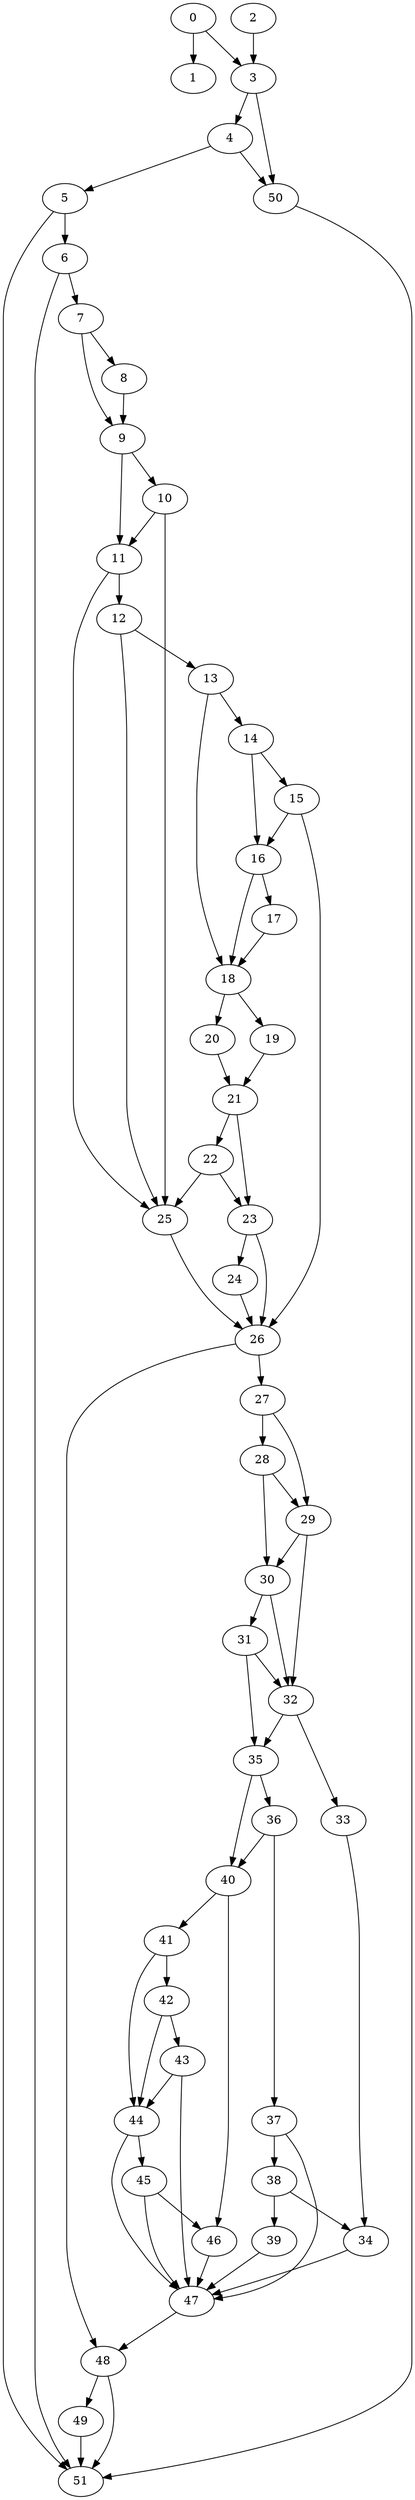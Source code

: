 digraph {
	0
	1
	2
	3
	4
	5
	6
	7
	8
	9
	10
	11
	12
	13
	14
	15
	16
	17
	18
	19
	20
	21
	22
	23
	24
	25
	26
	27
	28
	29
	30
	31
	32
	33
	34
	35
	36
	37
	38
	39
	40
	41
	42
	43
	44
	45
	46
	47
	48
	49
	50
	51
	6 -> 7
	30 -> 31
	31 -> 35
	32 -> 35
	48 -> 49
	13 -> 14
	18 -> 19
	19 -> 21
	20 -> 21
	31 -> 32
	29 -> 32
	30 -> 32
	41 -> 42
	11 -> 25
	12 -> 25
	22 -> 25
	10 -> 25
	27 -> 29
	28 -> 29
	0 -> 1
	3 -> 4
	7 -> 9
	8 -> 9
	10 -> 11
	9 -> 11
	21 -> 23
	22 -> 23
	40 -> 46
	45 -> 46
	9 -> 10
	14 -> 15
	35 -> 36
	36 -> 37
	42 -> 43
	3 -> 50
	4 -> 50
	26 -> 27
	27 -> 28
	0 -> 3
	2 -> 3
	5 -> 6
	14 -> 16
	15 -> 16
	16 -> 18
	17 -> 18
	13 -> 18
	18 -> 20
	38 -> 39
	26 -> 48
	47 -> 48
	49 -> 51
	50 -> 51
	5 -> 51
	6 -> 51
	48 -> 51
	7 -> 8
	16 -> 17
	15 -> 26
	23 -> 26
	24 -> 26
	25 -> 26
	37 -> 38
	35 -> 40
	36 -> 40
	41 -> 44
	42 -> 44
	43 -> 44
	4 -> 5
	23 -> 24
	28 -> 30
	29 -> 30
	33 -> 34
	38 -> 34
	40 -> 41
	44 -> 45
	11 -> 12
	12 -> 13
	21 -> 22
	32 -> 33
	44 -> 47
	45 -> 47
	46 -> 47
	34 -> 47
	37 -> 47
	39 -> 47
	43 -> 47
}
